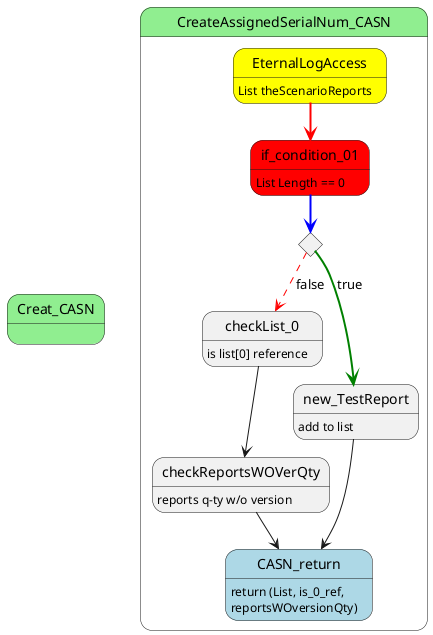 @startuml

state Creat_CASN #lightgreen {

}




state CreateAssignedSerialNum_CASN #lightgreen {
    state EternalLogAccess #yellow
    EternalLogAccess : List theScenarioReports

    state if_condition_01 #red
    if_condition_01: List Length == 0
    EternalLogAccess -[#red,bold]-> if_condition_01

    state checkList_0
    checkList_0 : is list[0] reference

    state checkReportsWOVerQty
    checkReportsWOVerQty : reports q-ty w/o version

    state CASN_return #lightblue
    CASN_return : return (List, is_0_ref, \nreportsWOversionQty)

    state new_TestReport
    new_TestReport : add to list

    state theScenarioReports  <<choice>> #blue
    theScenarioReports : ttt == 0
    theScenarioReports -[#red,dashed]-> checkList_0 : false
    theScenarioReports -[#green,bold]-> new_TestReport : true

    if_condition_01 -[#blue,bold]-> theScenarioReports

    checkList_0 --> checkReportsWOVerQty
    checkReportsWOVerQty --> CASN_return
    new_TestReport --> CASN_return


}




@enduml
